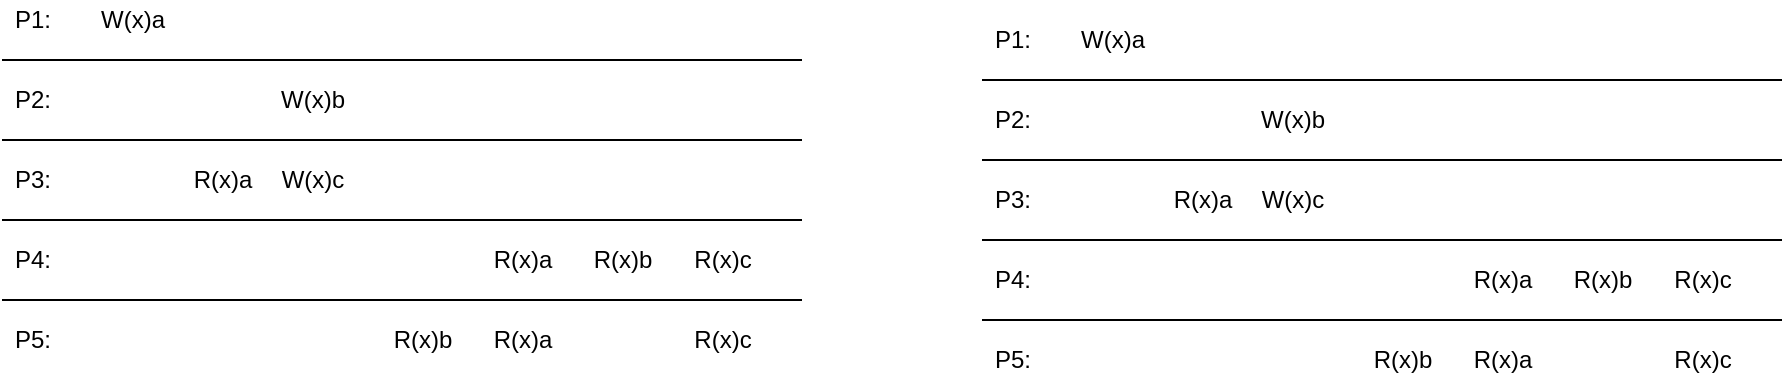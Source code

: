 <mxfile version="13.0.3" type="device"><diagram id="Nn4WlzGsBIzhtnPf2_mM" name="Page-1"><mxGraphModel dx="620" dy="469" grid="1" gridSize="10" guides="1" tooltips="1" connect="1" arrows="1" fold="1" page="1" pageScale="1" pageWidth="1100" pageHeight="850" math="0" shadow="0"><root><mxCell id="0"/><mxCell id="1" parent="0"/><mxCell id="xNGKmcGna0gFQUUEnc_O-1" value="" style="endArrow=none;html=1;" parent="1" edge="1"><mxGeometry width="50" height="50" relative="1" as="geometry"><mxPoint x="160" y="160" as="sourcePoint"/><mxPoint x="560" y="160" as="targetPoint"/></mxGeometry></mxCell><mxCell id="xNGKmcGna0gFQUUEnc_O-2" value="" style="endArrow=none;html=1;" parent="1" edge="1"><mxGeometry width="50" height="50" relative="1" as="geometry"><mxPoint x="160" y="280" as="sourcePoint"/><mxPoint x="560" y="280" as="targetPoint"/></mxGeometry></mxCell><mxCell id="xNGKmcGna0gFQUUEnc_O-3" value="" style="endArrow=none;html=1;" parent="1" edge="1"><mxGeometry width="50" height="50" relative="1" as="geometry"><mxPoint x="160" y="200" as="sourcePoint"/><mxPoint x="560" y="200" as="targetPoint"/></mxGeometry></mxCell><mxCell id="xNGKmcGna0gFQUUEnc_O-5" value="" style="endArrow=none;html=1;" parent="1" edge="1"><mxGeometry width="50" height="50" relative="1" as="geometry"><mxPoint x="160" y="240" as="sourcePoint"/><mxPoint x="560" y="240" as="targetPoint"/></mxGeometry></mxCell><mxCell id="xNGKmcGna0gFQUUEnc_O-6" value="P1:" style="text;html=1;align=center;verticalAlign=middle;resizable=0;points=[];autosize=1;" parent="1" vertex="1"><mxGeometry x="160" y="130" width="30" height="20" as="geometry"/></mxCell><mxCell id="xNGKmcGna0gFQUUEnc_O-7" value="P2:" style="text;html=1;align=center;verticalAlign=middle;resizable=0;points=[];autosize=1;" parent="1" vertex="1"><mxGeometry x="160" y="170" width="30" height="20" as="geometry"/></mxCell><mxCell id="xNGKmcGna0gFQUUEnc_O-10" value="P3:" style="text;html=1;align=center;verticalAlign=middle;resizable=0;points=[];autosize=1;" parent="1" vertex="1"><mxGeometry x="160" y="210" width="30" height="20" as="geometry"/></mxCell><mxCell id="xNGKmcGna0gFQUUEnc_O-11" value="P4:" style="text;html=1;align=center;verticalAlign=middle;resizable=0;points=[];autosize=1;" parent="1" vertex="1"><mxGeometry x="160" y="250" width="30" height="20" as="geometry"/></mxCell><mxCell id="xNGKmcGna0gFQUUEnc_O-12" value="P5:" style="text;html=1;align=center;verticalAlign=middle;resizable=0;points=[];autosize=1;" parent="1" vertex="1"><mxGeometry x="160" y="290" width="30" height="20" as="geometry"/></mxCell><mxCell id="xNGKmcGna0gFQUUEnc_O-13" value="W(x)a" style="text;html=1;align=center;verticalAlign=middle;resizable=0;points=[];autosize=1;" parent="1" vertex="1"><mxGeometry x="200" y="130" width="50" height="20" as="geometry"/></mxCell><mxCell id="xNGKmcGna0gFQUUEnc_O-18" value="R(x)a" style="text;html=1;align=center;verticalAlign=middle;resizable=0;points=[];autosize=1;" parent="1" vertex="1"><mxGeometry x="250" y="210" width="40" height="20" as="geometry"/></mxCell><mxCell id="xNGKmcGna0gFQUUEnc_O-22" value="W(x)b" style="text;html=1;align=center;verticalAlign=middle;resizable=0;points=[];autosize=1;" parent="1" vertex="1"><mxGeometry x="290" y="170" width="50" height="20" as="geometry"/></mxCell><mxCell id="xNGKmcGna0gFQUUEnc_O-23" value="W(x)c" style="text;html=1;align=center;verticalAlign=middle;resizable=0;points=[];autosize=1;" parent="1" vertex="1"><mxGeometry x="290" y="210" width="50" height="20" as="geometry"/></mxCell><mxCell id="xNGKmcGna0gFQUUEnc_O-24" value="R(x)b" style="text;html=1;align=center;verticalAlign=middle;resizable=0;points=[];autosize=1;" parent="1" vertex="1"><mxGeometry x="350" y="290" width="40" height="20" as="geometry"/></mxCell><mxCell id="xNGKmcGna0gFQUUEnc_O-25" value="R(x)a" style="text;html=1;align=center;verticalAlign=middle;resizable=0;points=[];autosize=1;" parent="1" vertex="1"><mxGeometry x="400" y="250" width="40" height="20" as="geometry"/></mxCell><mxCell id="xNGKmcGna0gFQUUEnc_O-26" value="R(x)a" style="text;html=1;align=center;verticalAlign=middle;resizable=0;points=[];autosize=1;" parent="1" vertex="1"><mxGeometry x="400" y="290" width="40" height="20" as="geometry"/></mxCell><mxCell id="xNGKmcGna0gFQUUEnc_O-27" value="R(x)b" style="text;html=1;align=center;verticalAlign=middle;resizable=0;points=[];autosize=1;" parent="1" vertex="1"><mxGeometry x="450" y="250" width="40" height="20" as="geometry"/></mxCell><mxCell id="xNGKmcGna0gFQUUEnc_O-28" value="R(x)c" style="text;html=1;align=center;verticalAlign=middle;resizable=0;points=[];autosize=1;" parent="1" vertex="1"><mxGeometry x="500" y="250" width="40" height="20" as="geometry"/></mxCell><mxCell id="xNGKmcGna0gFQUUEnc_O-29" value="R(x)c" style="text;html=1;align=center;verticalAlign=middle;resizable=0;points=[];autosize=1;" parent="1" vertex="1"><mxGeometry x="500" y="290" width="40" height="20" as="geometry"/></mxCell><mxCell id="d5eH_cFId8zsAMFWX6Mi-1" value="" style="endArrow=none;html=1;" edge="1" parent="1"><mxGeometry width="50" height="50" relative="1" as="geometry"><mxPoint x="650" y="170" as="sourcePoint"/><mxPoint x="1050" y="170" as="targetPoint"/></mxGeometry></mxCell><mxCell id="d5eH_cFId8zsAMFWX6Mi-2" value="" style="endArrow=none;html=1;" edge="1" parent="1"><mxGeometry width="50" height="50" relative="1" as="geometry"><mxPoint x="650" y="290" as="sourcePoint"/><mxPoint x="1050" y="290" as="targetPoint"/></mxGeometry></mxCell><mxCell id="d5eH_cFId8zsAMFWX6Mi-3" value="" style="endArrow=none;html=1;" edge="1" parent="1"><mxGeometry width="50" height="50" relative="1" as="geometry"><mxPoint x="650" y="210" as="sourcePoint"/><mxPoint x="1050" y="210" as="targetPoint"/></mxGeometry></mxCell><mxCell id="d5eH_cFId8zsAMFWX6Mi-4" value="" style="endArrow=none;html=1;" edge="1" parent="1"><mxGeometry width="50" height="50" relative="1" as="geometry"><mxPoint x="650" y="250" as="sourcePoint"/><mxPoint x="1050" y="250" as="targetPoint"/></mxGeometry></mxCell><mxCell id="d5eH_cFId8zsAMFWX6Mi-5" value="P1:" style="text;html=1;align=center;verticalAlign=middle;resizable=0;points=[];autosize=1;" vertex="1" parent="1"><mxGeometry x="650" y="140" width="30" height="20" as="geometry"/></mxCell><mxCell id="d5eH_cFId8zsAMFWX6Mi-6" value="P2:" style="text;html=1;align=center;verticalAlign=middle;resizable=0;points=[];autosize=1;" vertex="1" parent="1"><mxGeometry x="650" y="180" width="30" height="20" as="geometry"/></mxCell><mxCell id="d5eH_cFId8zsAMFWX6Mi-7" value="P3:" style="text;html=1;align=center;verticalAlign=middle;resizable=0;points=[];autosize=1;" vertex="1" parent="1"><mxGeometry x="650" y="220" width="30" height="20" as="geometry"/></mxCell><mxCell id="d5eH_cFId8zsAMFWX6Mi-8" value="P4:" style="text;html=1;align=center;verticalAlign=middle;resizable=0;points=[];autosize=1;" vertex="1" parent="1"><mxGeometry x="650" y="260" width="30" height="20" as="geometry"/></mxCell><mxCell id="d5eH_cFId8zsAMFWX6Mi-9" value="P5:" style="text;html=1;align=center;verticalAlign=middle;resizable=0;points=[];autosize=1;" vertex="1" parent="1"><mxGeometry x="650" y="300" width="30" height="20" as="geometry"/></mxCell><mxCell id="d5eH_cFId8zsAMFWX6Mi-10" value="W(x)a" style="text;html=1;align=center;verticalAlign=middle;resizable=0;points=[];autosize=1;" vertex="1" parent="1"><mxGeometry x="690" y="140" width="50" height="20" as="geometry"/></mxCell><mxCell id="d5eH_cFId8zsAMFWX6Mi-11" value="R(x)a" style="text;html=1;align=center;verticalAlign=middle;resizable=0;points=[];autosize=1;" vertex="1" parent="1"><mxGeometry x="740" y="220" width="40" height="20" as="geometry"/></mxCell><mxCell id="d5eH_cFId8zsAMFWX6Mi-12" value="W(x)b" style="text;html=1;align=center;verticalAlign=middle;resizable=0;points=[];autosize=1;" vertex="1" parent="1"><mxGeometry x="780" y="180" width="50" height="20" as="geometry"/></mxCell><mxCell id="d5eH_cFId8zsAMFWX6Mi-13" value="W(x)c" style="text;html=1;align=center;verticalAlign=middle;resizable=0;points=[];autosize=1;" vertex="1" parent="1"><mxGeometry x="780" y="220" width="50" height="20" as="geometry"/></mxCell><mxCell id="d5eH_cFId8zsAMFWX6Mi-14" value="R(x)b" style="text;html=1;align=center;verticalAlign=middle;resizable=0;points=[];autosize=1;" vertex="1" parent="1"><mxGeometry x="840" y="300" width="40" height="20" as="geometry"/></mxCell><mxCell id="d5eH_cFId8zsAMFWX6Mi-15" value="R(x)a" style="text;html=1;align=center;verticalAlign=middle;resizable=0;points=[];autosize=1;" vertex="1" parent="1"><mxGeometry x="890" y="260" width="40" height="20" as="geometry"/></mxCell><mxCell id="d5eH_cFId8zsAMFWX6Mi-16" value="R(x)a" style="text;html=1;align=center;verticalAlign=middle;resizable=0;points=[];autosize=1;" vertex="1" parent="1"><mxGeometry x="890" y="300" width="40" height="20" as="geometry"/></mxCell><mxCell id="d5eH_cFId8zsAMFWX6Mi-17" value="R(x)b" style="text;html=1;align=center;verticalAlign=middle;resizable=0;points=[];autosize=1;" vertex="1" parent="1"><mxGeometry x="940" y="260" width="40" height="20" as="geometry"/></mxCell><mxCell id="d5eH_cFId8zsAMFWX6Mi-18" value="R(x)c" style="text;html=1;align=center;verticalAlign=middle;resizable=0;points=[];autosize=1;" vertex="1" parent="1"><mxGeometry x="990" y="260" width="40" height="20" as="geometry"/></mxCell><mxCell id="d5eH_cFId8zsAMFWX6Mi-19" value="R(x)c" style="text;html=1;align=center;verticalAlign=middle;resizable=0;points=[];autosize=1;" vertex="1" parent="1"><mxGeometry x="990" y="300" width="40" height="20" as="geometry"/></mxCell></root></mxGraphModel></diagram></mxfile>